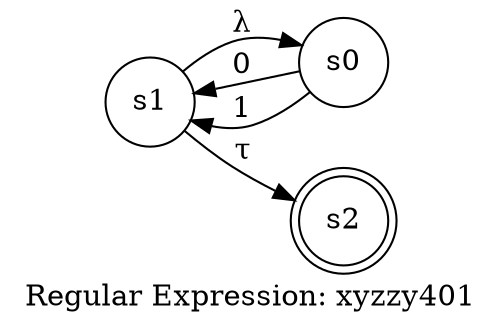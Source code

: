 digraph finite_state_machine {
	label="Regular Expression: xyzzy401";
	rankdir=LR;
	size="8,5"
	node [shape = doublecircle]; s2;
	node [shape = circle];
	s0 -> s1 [ label = "0" ];
	s0 -> s1 [ label = "1" ];
	s1 -> s0 [ label = "λ" ];
	s1 -> s2 [ label = "τ" ];
}
